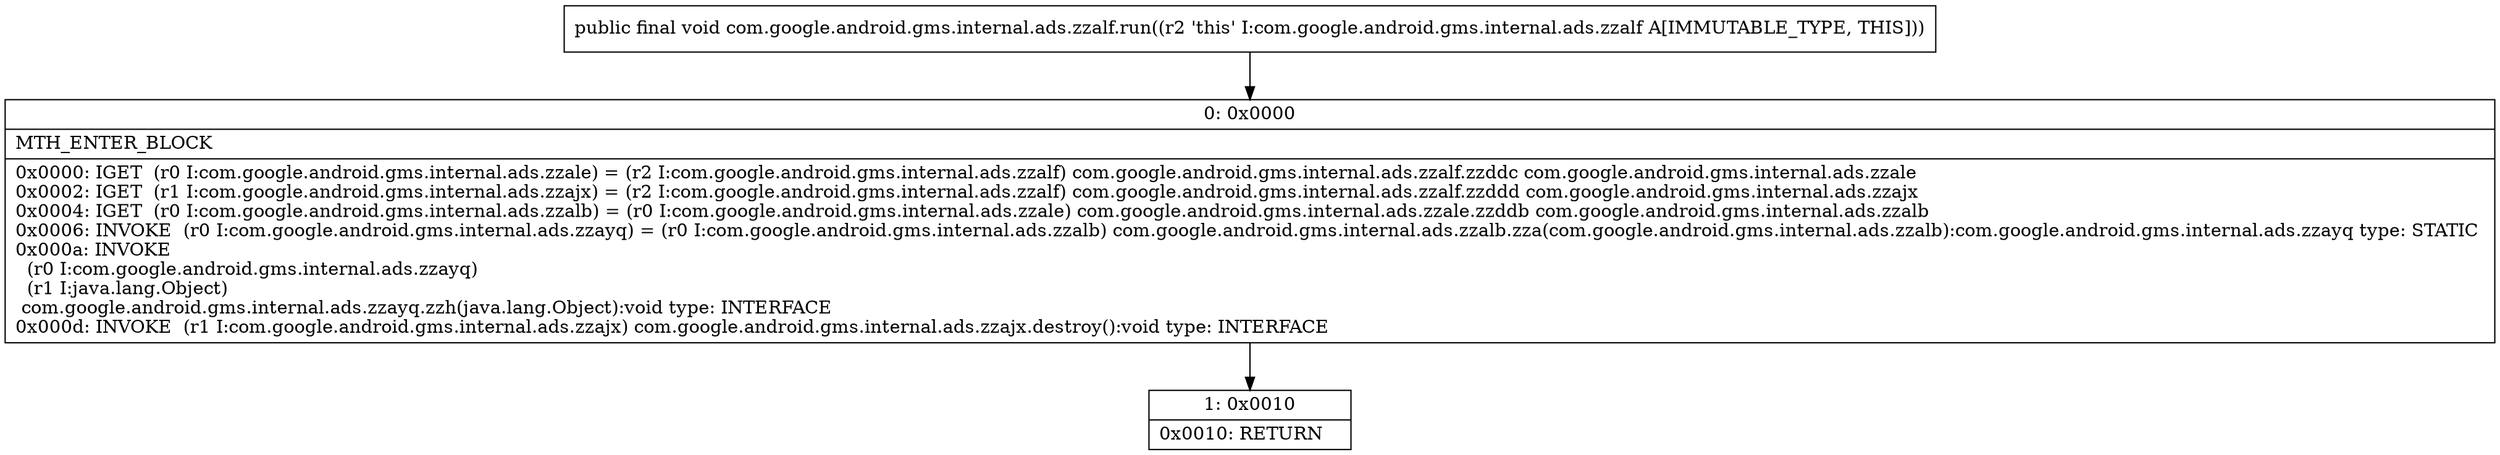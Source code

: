 digraph "CFG forcom.google.android.gms.internal.ads.zzalf.run()V" {
Node_0 [shape=record,label="{0\:\ 0x0000|MTH_ENTER_BLOCK\l|0x0000: IGET  (r0 I:com.google.android.gms.internal.ads.zzale) = (r2 I:com.google.android.gms.internal.ads.zzalf) com.google.android.gms.internal.ads.zzalf.zzddc com.google.android.gms.internal.ads.zzale \l0x0002: IGET  (r1 I:com.google.android.gms.internal.ads.zzajx) = (r2 I:com.google.android.gms.internal.ads.zzalf) com.google.android.gms.internal.ads.zzalf.zzddd com.google.android.gms.internal.ads.zzajx \l0x0004: IGET  (r0 I:com.google.android.gms.internal.ads.zzalb) = (r0 I:com.google.android.gms.internal.ads.zzale) com.google.android.gms.internal.ads.zzale.zzddb com.google.android.gms.internal.ads.zzalb \l0x0006: INVOKE  (r0 I:com.google.android.gms.internal.ads.zzayq) = (r0 I:com.google.android.gms.internal.ads.zzalb) com.google.android.gms.internal.ads.zzalb.zza(com.google.android.gms.internal.ads.zzalb):com.google.android.gms.internal.ads.zzayq type: STATIC \l0x000a: INVOKE  \l  (r0 I:com.google.android.gms.internal.ads.zzayq)\l  (r1 I:java.lang.Object)\l com.google.android.gms.internal.ads.zzayq.zzh(java.lang.Object):void type: INTERFACE \l0x000d: INVOKE  (r1 I:com.google.android.gms.internal.ads.zzajx) com.google.android.gms.internal.ads.zzajx.destroy():void type: INTERFACE \l}"];
Node_1 [shape=record,label="{1\:\ 0x0010|0x0010: RETURN   \l}"];
MethodNode[shape=record,label="{public final void com.google.android.gms.internal.ads.zzalf.run((r2 'this' I:com.google.android.gms.internal.ads.zzalf A[IMMUTABLE_TYPE, THIS])) }"];
MethodNode -> Node_0;
Node_0 -> Node_1;
}

